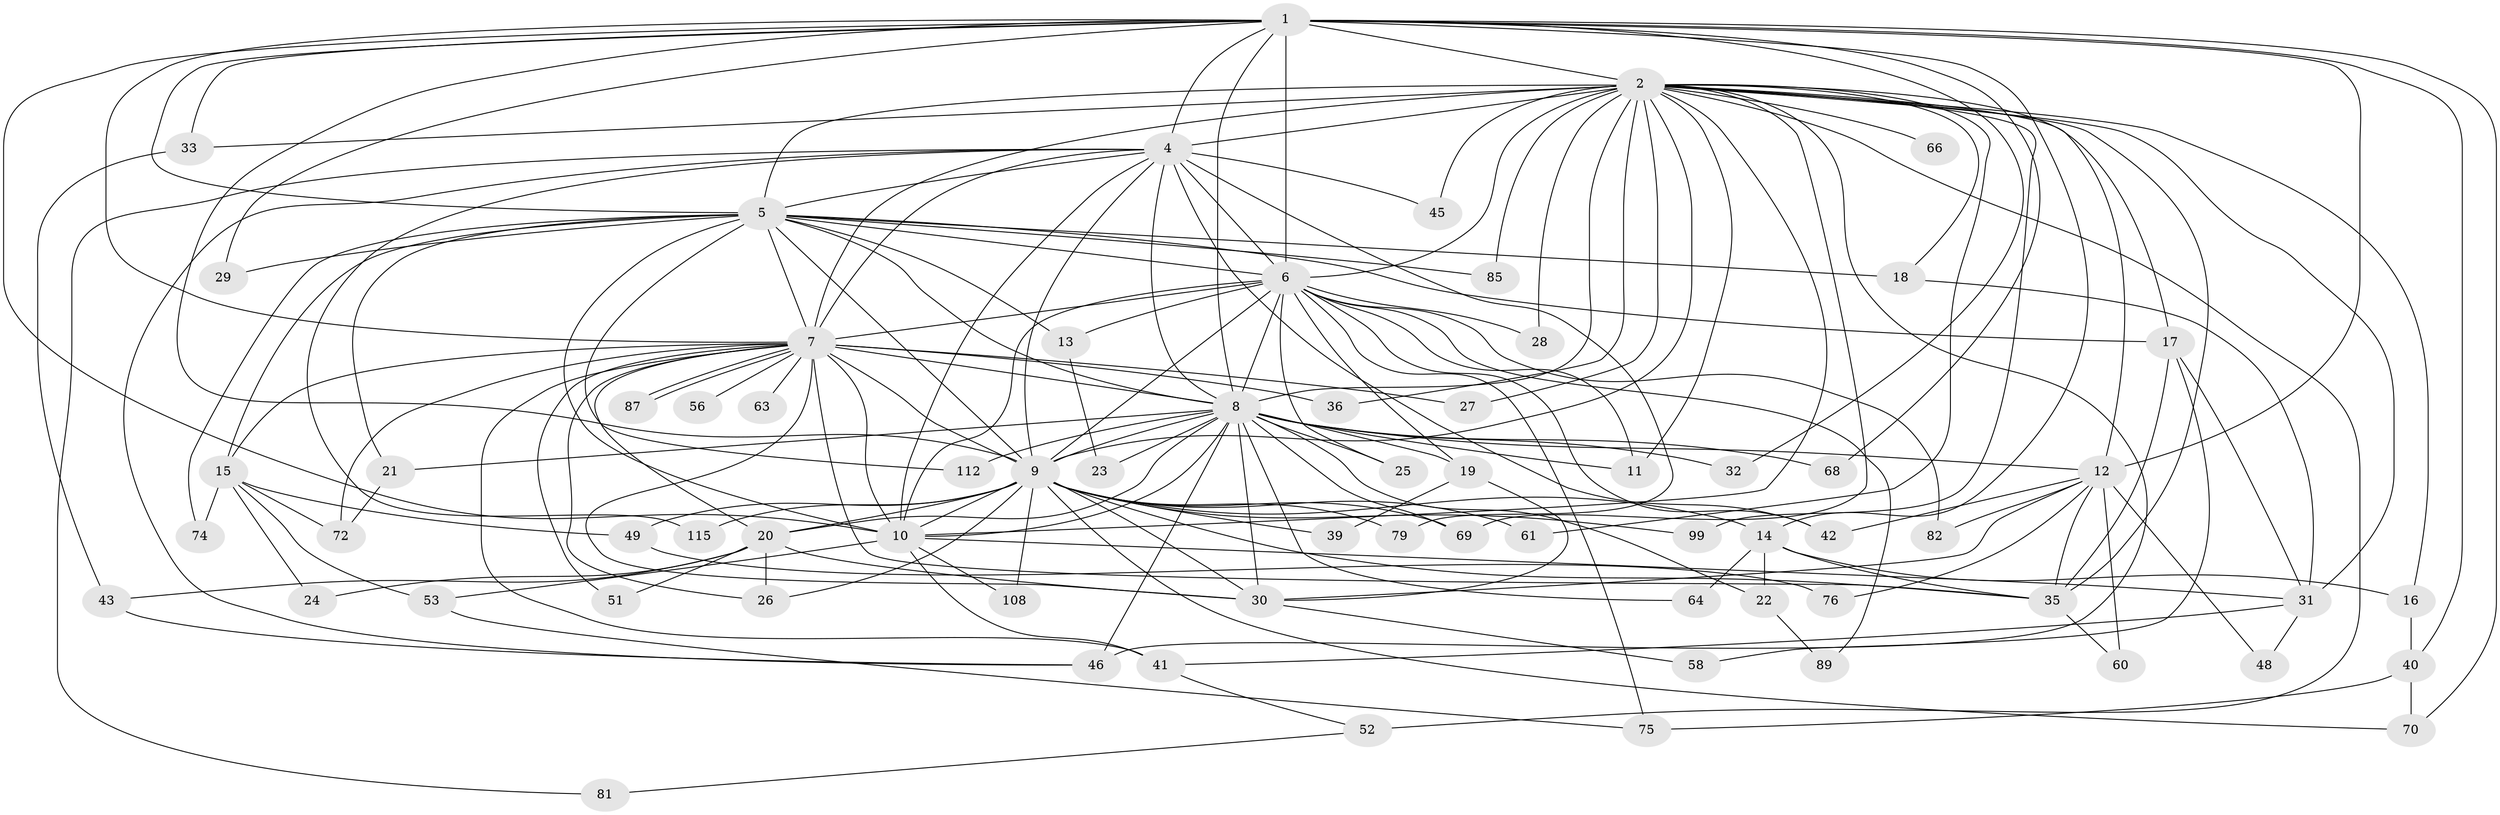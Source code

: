 // original degree distribution, {19: 0.00847457627118644, 22: 0.025423728813559324, 27: 0.01694915254237288, 17: 0.00847457627118644, 20: 0.00847457627118644, 24: 0.00847457627118644, 16: 0.00847457627118644, 3: 0.2033898305084746, 10: 0.01694915254237288, 6: 0.025423728813559324, 7: 0.01694915254237288, 4: 0.0423728813559322, 8: 0.00847457627118644, 2: 0.5677966101694916, 5: 0.03389830508474576}
// Generated by graph-tools (version 1.1) at 2025/17/03/04/25 18:17:37]
// undirected, 70 vertices, 177 edges
graph export_dot {
graph [start="1"]
  node [color=gray90,style=filled];
  1;
  2 [super="+77+3+117+55"];
  4 [super="+57+44"];
  5;
  6;
  7 [super="+111+106+37+34"];
  8 [super="+84+86"];
  9;
  10;
  11 [super="+93"];
  12 [super="+100+83"];
  13;
  14;
  15;
  16;
  17;
  18;
  19;
  20;
  21;
  22;
  23;
  24;
  25;
  26 [super="+80"];
  27;
  28;
  29;
  30 [super="+62+47"];
  31 [super="+101+71"];
  32;
  33;
  35 [super="+96+97+54"];
  36;
  39;
  40 [super="+94"];
  41;
  42;
  43 [super="+65"];
  45;
  46;
  48;
  49;
  51;
  52 [super="+88"];
  53;
  56;
  58;
  60;
  61;
  63;
  64;
  66;
  68;
  69 [super="+113"];
  70;
  72;
  74;
  75 [super="+104"];
  76;
  79;
  81;
  82;
  85;
  87;
  89;
  99;
  108;
  112;
  115;
  1 -- 2 [weight=3];
  1 -- 4;
  1 -- 5;
  1 -- 6;
  1 -- 7 [weight=2];
  1 -- 8;
  1 -- 9;
  1 -- 10;
  1 -- 12;
  1 -- 14;
  1 -- 29;
  1 -- 32;
  1 -- 33;
  1 -- 40;
  1 -- 68;
  1 -- 70;
  2 -- 4 [weight=2];
  2 -- 5 [weight=3];
  2 -- 6 [weight=3];
  2 -- 7 [weight=4];
  2 -- 8 [weight=4];
  2 -- 9 [weight=3];
  2 -- 10 [weight=2];
  2 -- 16;
  2 -- 28;
  2 -- 33 [weight=2];
  2 -- 36;
  2 -- 66 [weight=2];
  2 -- 85;
  2 -- 35 [weight=2];
  2 -- 17 [weight=2];
  2 -- 12 [weight=2];
  2 -- 52 [weight=2];
  2 -- 11;
  2 -- 69;
  2 -- 18;
  2 -- 27;
  2 -- 31;
  2 -- 45;
  2 -- 46 [weight=2];
  2 -- 99;
  2 -- 61;
  4 -- 5;
  4 -- 6 [weight=3];
  4 -- 7;
  4 -- 8;
  4 -- 9;
  4 -- 10;
  4 -- 42;
  4 -- 45;
  4 -- 46;
  4 -- 79;
  4 -- 81;
  4 -- 115;
  5 -- 6;
  5 -- 7 [weight=2];
  5 -- 8;
  5 -- 9;
  5 -- 10;
  5 -- 13;
  5 -- 15;
  5 -- 17;
  5 -- 18;
  5 -- 21;
  5 -- 29;
  5 -- 74;
  5 -- 85;
  5 -- 112;
  6 -- 7;
  6 -- 8 [weight=2];
  6 -- 9;
  6 -- 10;
  6 -- 11;
  6 -- 13;
  6 -- 19;
  6 -- 25;
  6 -- 28;
  6 -- 42;
  6 -- 75;
  6 -- 82;
  6 -- 89;
  7 -- 8 [weight=2];
  7 -- 9;
  7 -- 10 [weight=4];
  7 -- 15;
  7 -- 26;
  7 -- 27;
  7 -- 56 [weight=2];
  7 -- 63 [weight=2];
  7 -- 87;
  7 -- 87;
  7 -- 35 [weight=2];
  7 -- 72;
  7 -- 41;
  7 -- 51;
  7 -- 20;
  7 -- 30;
  7 -- 36;
  8 -- 9;
  8 -- 10;
  8 -- 11;
  8 -- 12;
  8 -- 19;
  8 -- 20;
  8 -- 21;
  8 -- 22;
  8 -- 23;
  8 -- 25;
  8 -- 30;
  8 -- 32;
  8 -- 64;
  8 -- 68;
  8 -- 112;
  8 -- 69;
  8 -- 46;
  9 -- 10;
  9 -- 14;
  9 -- 20;
  9 -- 26;
  9 -- 35;
  9 -- 39;
  9 -- 49;
  9 -- 61;
  9 -- 69;
  9 -- 70;
  9 -- 79;
  9 -- 99;
  9 -- 108;
  9 -- 115;
  9 -- 30;
  10 -- 31;
  10 -- 41;
  10 -- 53;
  10 -- 108;
  12 -- 48;
  12 -- 60;
  12 -- 76;
  12 -- 82;
  12 -- 35;
  12 -- 30;
  12 -- 42;
  13 -- 23;
  14 -- 16;
  14 -- 22;
  14 -- 35;
  14 -- 64;
  15 -- 24;
  15 -- 49;
  15 -- 53;
  15 -- 72;
  15 -- 74;
  16 -- 40;
  17 -- 31;
  17 -- 58;
  17 -- 35;
  18 -- 31;
  19 -- 39;
  19 -- 30;
  20 -- 24;
  20 -- 30;
  20 -- 43;
  20 -- 51;
  20 -- 26;
  21 -- 72;
  22 -- 89;
  30 -- 58;
  31 -- 48;
  31 -- 41;
  33 -- 43;
  35 -- 60;
  40 -- 75;
  40 -- 70;
  41 -- 52;
  43 -- 46;
  49 -- 76;
  52 -- 81;
  53 -- 75;
}
